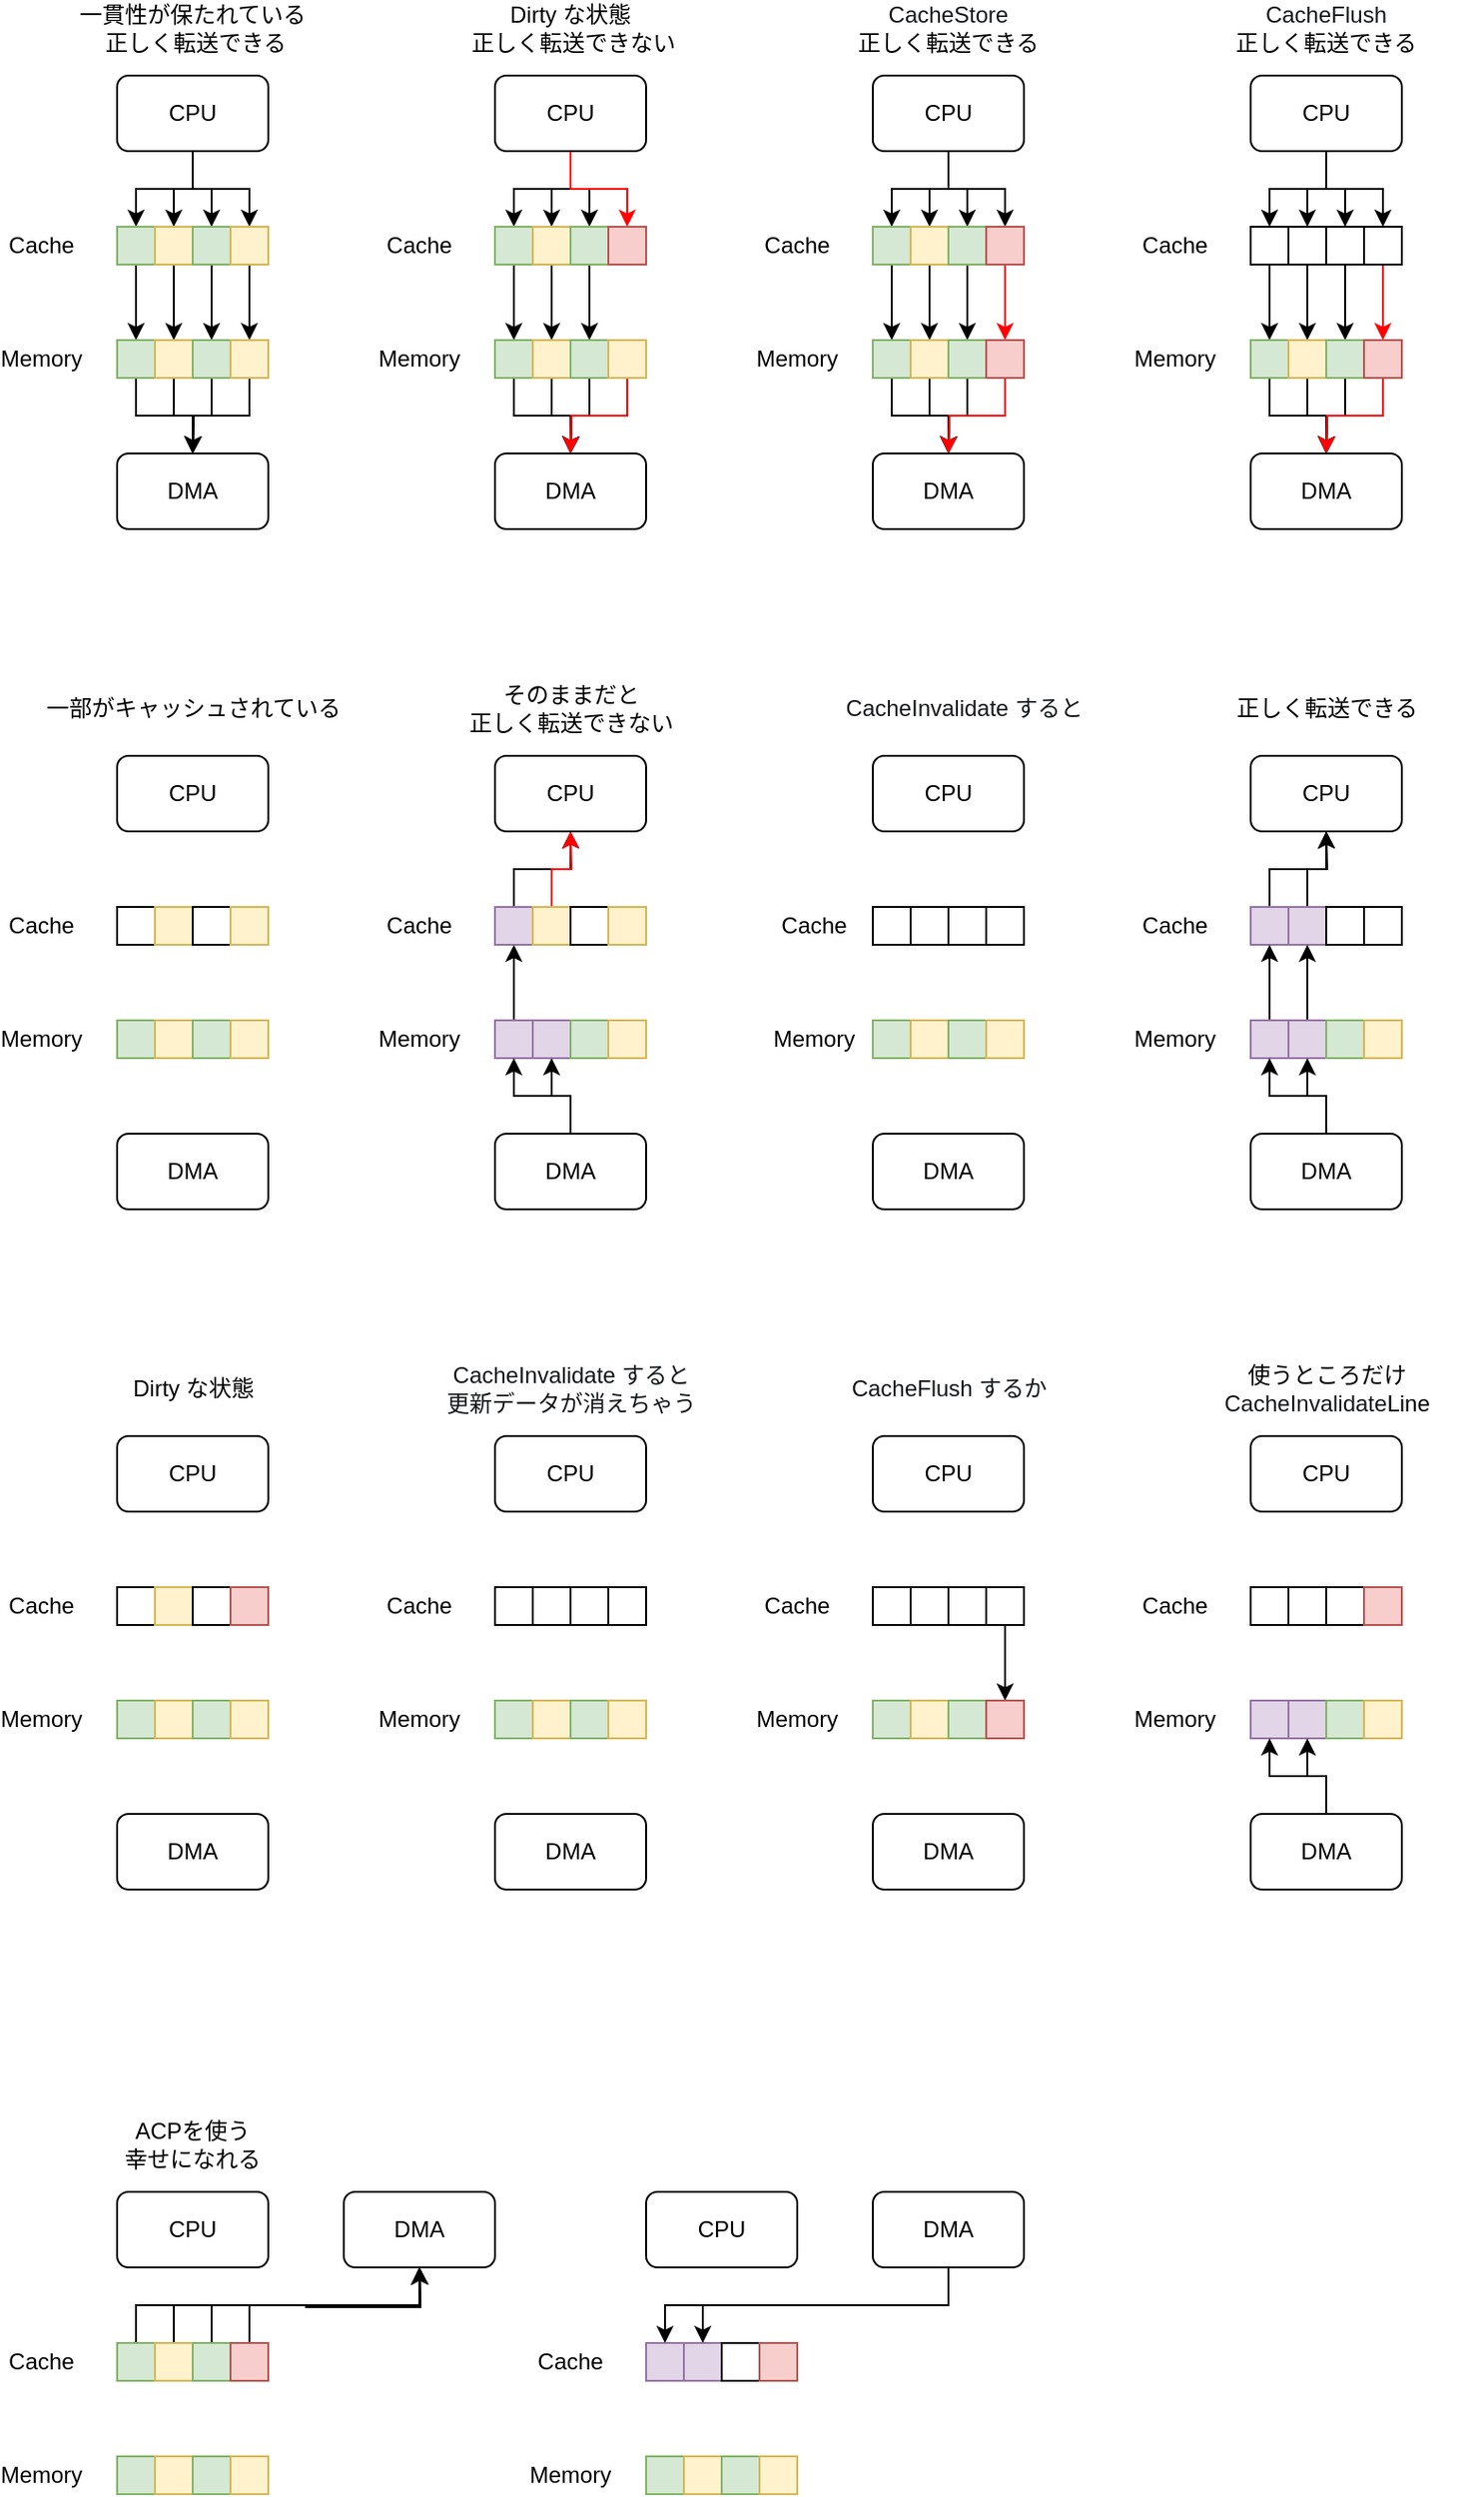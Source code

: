 <mxfile version="13.6.2" type="device"><diagram id="LxDV9afJdBoulexWqzup" name="ページ1"><mxGraphModel dx="905" dy="805" grid="1" gridSize="10" guides="1" tooltips="1" connect="1" arrows="1" fold="1" page="1" pageScale="1" pageWidth="827" pageHeight="1169" math="0" shadow="0"><root><mxCell id="0"/><mxCell id="1" parent="0"/><mxCell id="S-N18UPBbSxg0-epzey--14" style="edgeStyle=orthogonalEdgeStyle;rounded=0;orthogonalLoop=1;jettySize=auto;html=1;exitX=0.5;exitY=1;exitDx=0;exitDy=0;entryX=0.5;entryY=0;entryDx=0;entryDy=0;" edge="1" parent="1" source="S-N18UPBbSxg0-epzey--1" target="S-N18UPBbSxg0-epzey--3"><mxGeometry relative="1" as="geometry"/></mxCell><mxCell id="S-N18UPBbSxg0-epzey--15" style="edgeStyle=orthogonalEdgeStyle;rounded=0;orthogonalLoop=1;jettySize=auto;html=1;exitX=0.5;exitY=1;exitDx=0;exitDy=0;entryX=0.5;entryY=0;entryDx=0;entryDy=0;" edge="1" parent="1" source="S-N18UPBbSxg0-epzey--1" target="S-N18UPBbSxg0-epzey--4"><mxGeometry relative="1" as="geometry"/></mxCell><mxCell id="S-N18UPBbSxg0-epzey--16" style="edgeStyle=orthogonalEdgeStyle;rounded=0;orthogonalLoop=1;jettySize=auto;html=1;exitX=0.5;exitY=1;exitDx=0;exitDy=0;entryX=0.5;entryY=0;entryDx=0;entryDy=0;" edge="1" parent="1" source="S-N18UPBbSxg0-epzey--1" target="S-N18UPBbSxg0-epzey--5"><mxGeometry relative="1" as="geometry"/></mxCell><mxCell id="S-N18UPBbSxg0-epzey--17" style="edgeStyle=orthogonalEdgeStyle;rounded=0;orthogonalLoop=1;jettySize=auto;html=1;exitX=0.5;exitY=1;exitDx=0;exitDy=0;entryX=0.5;entryY=0;entryDx=0;entryDy=0;" edge="1" parent="1" source="S-N18UPBbSxg0-epzey--1" target="S-N18UPBbSxg0-epzey--6"><mxGeometry relative="1" as="geometry"/></mxCell><mxCell id="S-N18UPBbSxg0-epzey--1" value="CPU" style="rounded=1;whiteSpace=wrap;html=1;" vertex="1" parent="1"><mxGeometry x="80" y="160" width="80" height="40" as="geometry"/></mxCell><mxCell id="S-N18UPBbSxg0-epzey--2" value="一貫性が保たれている&lt;br&gt;&amp;nbsp;正しく転送できる" style="text;html=1;strokeColor=none;fillColor=none;align=center;verticalAlign=middle;whiteSpace=wrap;rounded=0;" vertex="1" parent="1"><mxGeometry x="55" y="120" width="130" height="30" as="geometry"/></mxCell><mxCell id="S-N18UPBbSxg0-epzey--18" style="edgeStyle=orthogonalEdgeStyle;rounded=0;orthogonalLoop=1;jettySize=auto;html=1;exitX=0.5;exitY=1;exitDx=0;exitDy=0;entryX=0.5;entryY=0;entryDx=0;entryDy=0;" edge="1" parent="1" source="S-N18UPBbSxg0-epzey--3" target="S-N18UPBbSxg0-epzey--7"><mxGeometry relative="1" as="geometry"/></mxCell><mxCell id="S-N18UPBbSxg0-epzey--3" value="" style="rounded=0;whiteSpace=wrap;html=1;fillColor=#d5e8d4;strokeColor=#82b366;" vertex="1" parent="1"><mxGeometry x="80" y="240" width="20" height="20" as="geometry"/></mxCell><mxCell id="S-N18UPBbSxg0-epzey--19" style="edgeStyle=orthogonalEdgeStyle;rounded=0;orthogonalLoop=1;jettySize=auto;html=1;exitX=0.5;exitY=1;exitDx=0;exitDy=0;entryX=0.5;entryY=0;entryDx=0;entryDy=0;" edge="1" parent="1" source="S-N18UPBbSxg0-epzey--4" target="S-N18UPBbSxg0-epzey--8"><mxGeometry relative="1" as="geometry"/></mxCell><mxCell id="S-N18UPBbSxg0-epzey--4" value="" style="rounded=0;whiteSpace=wrap;html=1;fillColor=#fff2cc;strokeColor=#d6b656;" vertex="1" parent="1"><mxGeometry x="100" y="240" width="20" height="20" as="geometry"/></mxCell><mxCell id="S-N18UPBbSxg0-epzey--20" style="edgeStyle=orthogonalEdgeStyle;rounded=0;orthogonalLoop=1;jettySize=auto;html=1;exitX=0.5;exitY=1;exitDx=0;exitDy=0;entryX=0.5;entryY=0;entryDx=0;entryDy=0;" edge="1" parent="1" source="S-N18UPBbSxg0-epzey--5" target="S-N18UPBbSxg0-epzey--9"><mxGeometry relative="1" as="geometry"/></mxCell><mxCell id="S-N18UPBbSxg0-epzey--5" value="" style="rounded=0;whiteSpace=wrap;html=1;fillColor=#d5e8d4;strokeColor=#82b366;" vertex="1" parent="1"><mxGeometry x="120" y="240" width="20" height="20" as="geometry"/></mxCell><mxCell id="S-N18UPBbSxg0-epzey--21" style="edgeStyle=orthogonalEdgeStyle;rounded=0;orthogonalLoop=1;jettySize=auto;html=1;exitX=0.5;exitY=1;exitDx=0;exitDy=0;entryX=0.5;entryY=0;entryDx=0;entryDy=0;" edge="1" parent="1" source="S-N18UPBbSxg0-epzey--6" target="S-N18UPBbSxg0-epzey--10"><mxGeometry relative="1" as="geometry"/></mxCell><mxCell id="S-N18UPBbSxg0-epzey--6" value="" style="rounded=0;whiteSpace=wrap;html=1;fillColor=#fff2cc;strokeColor=#d6b656;" vertex="1" parent="1"><mxGeometry x="140" y="240" width="20" height="20" as="geometry"/></mxCell><mxCell id="S-N18UPBbSxg0-epzey--22" style="edgeStyle=orthogonalEdgeStyle;rounded=0;orthogonalLoop=1;jettySize=auto;html=1;exitX=0.5;exitY=1;exitDx=0;exitDy=0;entryX=0.5;entryY=0;entryDx=0;entryDy=0;" edge="1" parent="1" source="S-N18UPBbSxg0-epzey--7" target="S-N18UPBbSxg0-epzey--13"><mxGeometry relative="1" as="geometry"/></mxCell><mxCell id="S-N18UPBbSxg0-epzey--7" value="" style="rounded=0;whiteSpace=wrap;html=1;fillColor=#d5e8d4;strokeColor=#82b366;" vertex="1" parent="1"><mxGeometry x="80" y="300" width="20" height="20" as="geometry"/></mxCell><mxCell id="S-N18UPBbSxg0-epzey--23" style="edgeStyle=orthogonalEdgeStyle;rounded=0;orthogonalLoop=1;jettySize=auto;html=1;exitX=0.5;exitY=1;exitDx=0;exitDy=0;" edge="1" parent="1" source="S-N18UPBbSxg0-epzey--8"><mxGeometry relative="1" as="geometry"><mxPoint x="120" y="360" as="targetPoint"/></mxGeometry></mxCell><mxCell id="S-N18UPBbSxg0-epzey--8" value="" style="rounded=0;whiteSpace=wrap;html=1;fillColor=#fff2cc;strokeColor=#d6b656;" vertex="1" parent="1"><mxGeometry x="100" y="300" width="20" height="20" as="geometry"/></mxCell><mxCell id="S-N18UPBbSxg0-epzey--24" style="edgeStyle=orthogonalEdgeStyle;rounded=0;orthogonalLoop=1;jettySize=auto;html=1;exitX=0.5;exitY=1;exitDx=0;exitDy=0;" edge="1" parent="1" source="S-N18UPBbSxg0-epzey--9"><mxGeometry relative="1" as="geometry"><mxPoint x="120" y="360" as="targetPoint"/></mxGeometry></mxCell><mxCell id="S-N18UPBbSxg0-epzey--9" value="" style="rounded=0;whiteSpace=wrap;html=1;fillColor=#d5e8d4;strokeColor=#82b366;" vertex="1" parent="1"><mxGeometry x="120" y="300" width="20" height="20" as="geometry"/></mxCell><mxCell id="S-N18UPBbSxg0-epzey--25" style="edgeStyle=orthogonalEdgeStyle;rounded=0;orthogonalLoop=1;jettySize=auto;html=1;exitX=0.5;exitY=1;exitDx=0;exitDy=0;" edge="1" parent="1" source="S-N18UPBbSxg0-epzey--10"><mxGeometry relative="1" as="geometry"><mxPoint x="120" y="360" as="targetPoint"/></mxGeometry></mxCell><mxCell id="S-N18UPBbSxg0-epzey--10" value="" style="rounded=0;whiteSpace=wrap;html=1;fillColor=#fff2cc;strokeColor=#d6b656;" vertex="1" parent="1"><mxGeometry x="140" y="300" width="20" height="20" as="geometry"/></mxCell><mxCell id="S-N18UPBbSxg0-epzey--11" value="Cache" style="text;html=1;strokeColor=none;fillColor=none;align=center;verticalAlign=middle;whiteSpace=wrap;rounded=0;" vertex="1" parent="1"><mxGeometry x="20" y="240" width="40" height="20" as="geometry"/></mxCell><mxCell id="S-N18UPBbSxg0-epzey--12" value="Memory" style="text;html=1;strokeColor=none;fillColor=none;align=center;verticalAlign=middle;whiteSpace=wrap;rounded=0;" vertex="1" parent="1"><mxGeometry x="20" y="300" width="40" height="20" as="geometry"/></mxCell><mxCell id="S-N18UPBbSxg0-epzey--13" value="DMA" style="rounded=1;whiteSpace=wrap;html=1;" vertex="1" parent="1"><mxGeometry x="80" y="360" width="80" height="40" as="geometry"/></mxCell><mxCell id="S-N18UPBbSxg0-epzey--26" style="edgeStyle=orthogonalEdgeStyle;rounded=0;orthogonalLoop=1;jettySize=auto;html=1;exitX=0.5;exitY=1;exitDx=0;exitDy=0;entryX=0.5;entryY=0;entryDx=0;entryDy=0;" edge="1" source="S-N18UPBbSxg0-epzey--30" target="S-N18UPBbSxg0-epzey--33" parent="1"><mxGeometry relative="1" as="geometry"/></mxCell><mxCell id="S-N18UPBbSxg0-epzey--27" style="edgeStyle=orthogonalEdgeStyle;rounded=0;orthogonalLoop=1;jettySize=auto;html=1;exitX=0.5;exitY=1;exitDx=0;exitDy=0;entryX=0.5;entryY=0;entryDx=0;entryDy=0;" edge="1" source="S-N18UPBbSxg0-epzey--30" target="S-N18UPBbSxg0-epzey--35" parent="1"><mxGeometry relative="1" as="geometry"/></mxCell><mxCell id="S-N18UPBbSxg0-epzey--28" style="edgeStyle=orthogonalEdgeStyle;rounded=0;orthogonalLoop=1;jettySize=auto;html=1;exitX=0.5;exitY=1;exitDx=0;exitDy=0;entryX=0.5;entryY=0;entryDx=0;entryDy=0;" edge="1" source="S-N18UPBbSxg0-epzey--30" target="S-N18UPBbSxg0-epzey--37" parent="1"><mxGeometry relative="1" as="geometry"/></mxCell><mxCell id="S-N18UPBbSxg0-epzey--29" style="edgeStyle=orthogonalEdgeStyle;rounded=0;orthogonalLoop=1;jettySize=auto;html=1;exitX=0.5;exitY=1;exitDx=0;exitDy=0;entryX=0.5;entryY=0;entryDx=0;entryDy=0;strokeColor=#FF0000;" edge="1" source="S-N18UPBbSxg0-epzey--30" target="S-N18UPBbSxg0-epzey--39" parent="1"><mxGeometry relative="1" as="geometry"/></mxCell><mxCell id="S-N18UPBbSxg0-epzey--30" value="CPU" style="rounded=1;whiteSpace=wrap;html=1;" vertex="1" parent="1"><mxGeometry x="280" y="160" width="80" height="40" as="geometry"/></mxCell><mxCell id="S-N18UPBbSxg0-epzey--31" value="Dirty な状態&lt;br&gt;&amp;nbsp;正しく転送できない" style="text;html=1;strokeColor=none;fillColor=none;align=center;verticalAlign=middle;whiteSpace=wrap;rounded=0;" vertex="1" parent="1"><mxGeometry x="255" y="120" width="130" height="30" as="geometry"/></mxCell><mxCell id="S-N18UPBbSxg0-epzey--32" style="edgeStyle=orthogonalEdgeStyle;rounded=0;orthogonalLoop=1;jettySize=auto;html=1;exitX=0.5;exitY=1;exitDx=0;exitDy=0;entryX=0.5;entryY=0;entryDx=0;entryDy=0;" edge="1" source="S-N18UPBbSxg0-epzey--33" target="S-N18UPBbSxg0-epzey--41" parent="1"><mxGeometry relative="1" as="geometry"/></mxCell><mxCell id="S-N18UPBbSxg0-epzey--33" value="" style="rounded=0;whiteSpace=wrap;html=1;fillColor=#d5e8d4;strokeColor=#82b366;" vertex="1" parent="1"><mxGeometry x="280" y="240" width="20" height="20" as="geometry"/></mxCell><mxCell id="S-N18UPBbSxg0-epzey--34" style="edgeStyle=orthogonalEdgeStyle;rounded=0;orthogonalLoop=1;jettySize=auto;html=1;exitX=0.5;exitY=1;exitDx=0;exitDy=0;entryX=0.5;entryY=0;entryDx=0;entryDy=0;" edge="1" source="S-N18UPBbSxg0-epzey--35" target="S-N18UPBbSxg0-epzey--43" parent="1"><mxGeometry relative="1" as="geometry"/></mxCell><mxCell id="S-N18UPBbSxg0-epzey--35" value="" style="rounded=0;whiteSpace=wrap;html=1;fillColor=#fff2cc;strokeColor=#d6b656;" vertex="1" parent="1"><mxGeometry x="300" y="240" width="20" height="20" as="geometry"/></mxCell><mxCell id="S-N18UPBbSxg0-epzey--36" style="edgeStyle=orthogonalEdgeStyle;rounded=0;orthogonalLoop=1;jettySize=auto;html=1;exitX=0.5;exitY=1;exitDx=0;exitDy=0;entryX=0.5;entryY=0;entryDx=0;entryDy=0;" edge="1" source="S-N18UPBbSxg0-epzey--37" target="S-N18UPBbSxg0-epzey--45" parent="1"><mxGeometry relative="1" as="geometry"/></mxCell><mxCell id="S-N18UPBbSxg0-epzey--37" value="" style="rounded=0;whiteSpace=wrap;html=1;fillColor=#d5e8d4;strokeColor=#82b366;" vertex="1" parent="1"><mxGeometry x="320" y="240" width="20" height="20" as="geometry"/></mxCell><mxCell id="S-N18UPBbSxg0-epzey--39" value="" style="rounded=0;whiteSpace=wrap;html=1;fillColor=#f8cecc;strokeColor=#b85450;" vertex="1" parent="1"><mxGeometry x="340" y="240" width="20" height="20" as="geometry"/></mxCell><mxCell id="S-N18UPBbSxg0-epzey--40" style="edgeStyle=orthogonalEdgeStyle;rounded=0;orthogonalLoop=1;jettySize=auto;html=1;exitX=0.5;exitY=1;exitDx=0;exitDy=0;entryX=0.5;entryY=0;entryDx=0;entryDy=0;" edge="1" source="S-N18UPBbSxg0-epzey--41" target="S-N18UPBbSxg0-epzey--50" parent="1"><mxGeometry relative="1" as="geometry"/></mxCell><mxCell id="S-N18UPBbSxg0-epzey--41" value="" style="rounded=0;whiteSpace=wrap;html=1;fillColor=#d5e8d4;strokeColor=#82b366;" vertex="1" parent="1"><mxGeometry x="280" y="300" width="20" height="20" as="geometry"/></mxCell><mxCell id="S-N18UPBbSxg0-epzey--42" style="edgeStyle=orthogonalEdgeStyle;rounded=0;orthogonalLoop=1;jettySize=auto;html=1;exitX=0.5;exitY=1;exitDx=0;exitDy=0;" edge="1" source="S-N18UPBbSxg0-epzey--43" parent="1"><mxGeometry relative="1" as="geometry"><mxPoint x="320" y="360" as="targetPoint"/></mxGeometry></mxCell><mxCell id="S-N18UPBbSxg0-epzey--43" value="" style="rounded=0;whiteSpace=wrap;html=1;fillColor=#fff2cc;strokeColor=#d6b656;" vertex="1" parent="1"><mxGeometry x="300" y="300" width="20" height="20" as="geometry"/></mxCell><mxCell id="S-N18UPBbSxg0-epzey--44" style="edgeStyle=orthogonalEdgeStyle;rounded=0;orthogonalLoop=1;jettySize=auto;html=1;exitX=0.5;exitY=1;exitDx=0;exitDy=0;" edge="1" source="S-N18UPBbSxg0-epzey--45" parent="1"><mxGeometry relative="1" as="geometry"><mxPoint x="320" y="360" as="targetPoint"/></mxGeometry></mxCell><mxCell id="S-N18UPBbSxg0-epzey--45" value="" style="rounded=0;whiteSpace=wrap;html=1;fillColor=#d5e8d4;strokeColor=#82b366;" vertex="1" parent="1"><mxGeometry x="320" y="300" width="20" height="20" as="geometry"/></mxCell><mxCell id="S-N18UPBbSxg0-epzey--46" style="edgeStyle=orthogonalEdgeStyle;rounded=0;orthogonalLoop=1;jettySize=auto;html=1;exitX=0.5;exitY=1;exitDx=0;exitDy=0;strokeColor=#FF0000;" edge="1" source="S-N18UPBbSxg0-epzey--47" parent="1"><mxGeometry relative="1" as="geometry"><mxPoint x="320" y="360" as="targetPoint"/></mxGeometry></mxCell><mxCell id="S-N18UPBbSxg0-epzey--47" value="" style="rounded=0;whiteSpace=wrap;html=1;fillColor=#fff2cc;strokeColor=#d6b656;" vertex="1" parent="1"><mxGeometry x="340" y="300" width="20" height="20" as="geometry"/></mxCell><mxCell id="S-N18UPBbSxg0-epzey--48" value="Cache" style="text;html=1;strokeColor=none;fillColor=none;align=center;verticalAlign=middle;whiteSpace=wrap;rounded=0;" vertex="1" parent="1"><mxGeometry x="220" y="240" width="40" height="20" as="geometry"/></mxCell><mxCell id="S-N18UPBbSxg0-epzey--49" value="Memory" style="text;html=1;strokeColor=none;fillColor=none;align=center;verticalAlign=middle;whiteSpace=wrap;rounded=0;" vertex="1" parent="1"><mxGeometry x="220" y="300" width="40" height="20" as="geometry"/></mxCell><mxCell id="S-N18UPBbSxg0-epzey--50" value="DMA" style="rounded=1;whiteSpace=wrap;html=1;" vertex="1" parent="1"><mxGeometry x="280" y="360" width="80" height="40" as="geometry"/></mxCell><mxCell id="S-N18UPBbSxg0-epzey--51" style="edgeStyle=orthogonalEdgeStyle;rounded=0;orthogonalLoop=1;jettySize=auto;html=1;exitX=0.5;exitY=1;exitDx=0;exitDy=0;entryX=0.5;entryY=0;entryDx=0;entryDy=0;" edge="1" source="S-N18UPBbSxg0-epzey--55" target="S-N18UPBbSxg0-epzey--58" parent="1"><mxGeometry relative="1" as="geometry"/></mxCell><mxCell id="S-N18UPBbSxg0-epzey--52" style="edgeStyle=orthogonalEdgeStyle;rounded=0;orthogonalLoop=1;jettySize=auto;html=1;exitX=0.5;exitY=1;exitDx=0;exitDy=0;entryX=0.5;entryY=0;entryDx=0;entryDy=0;" edge="1" source="S-N18UPBbSxg0-epzey--55" target="S-N18UPBbSxg0-epzey--60" parent="1"><mxGeometry relative="1" as="geometry"/></mxCell><mxCell id="S-N18UPBbSxg0-epzey--53" style="edgeStyle=orthogonalEdgeStyle;rounded=0;orthogonalLoop=1;jettySize=auto;html=1;exitX=0.5;exitY=1;exitDx=0;exitDy=0;entryX=0.5;entryY=0;entryDx=0;entryDy=0;" edge="1" source="S-N18UPBbSxg0-epzey--55" target="S-N18UPBbSxg0-epzey--62" parent="1"><mxGeometry relative="1" as="geometry"/></mxCell><mxCell id="S-N18UPBbSxg0-epzey--54" style="edgeStyle=orthogonalEdgeStyle;rounded=0;orthogonalLoop=1;jettySize=auto;html=1;exitX=0.5;exitY=1;exitDx=0;exitDy=0;entryX=0.5;entryY=0;entryDx=0;entryDy=0;" edge="1" source="S-N18UPBbSxg0-epzey--55" target="S-N18UPBbSxg0-epzey--63" parent="1"><mxGeometry relative="1" as="geometry"/></mxCell><mxCell id="S-N18UPBbSxg0-epzey--55" value="CPU" style="rounded=1;whiteSpace=wrap;html=1;" vertex="1" parent="1"><mxGeometry x="480" y="160" width="80" height="40" as="geometry"/></mxCell><mxCell id="S-N18UPBbSxg0-epzey--56" value="&lt;span style=&quot;color: rgb(20 , 23 , 26) ; font-size: 12px ; background-color: rgb(255 , 255 , 255)&quot;&gt;CacheStore&lt;br&gt;&lt;/span&gt;正しく転送できる" style="text;html=1;strokeColor=none;fillColor=none;align=center;verticalAlign=middle;whiteSpace=wrap;rounded=0;fontSize=12;" vertex="1" parent="1"><mxGeometry x="455" y="120" width="130" height="30" as="geometry"/></mxCell><mxCell id="S-N18UPBbSxg0-epzey--57" style="edgeStyle=orthogonalEdgeStyle;rounded=0;orthogonalLoop=1;jettySize=auto;html=1;exitX=0.5;exitY=1;exitDx=0;exitDy=0;entryX=0.5;entryY=0;entryDx=0;entryDy=0;" edge="1" source="S-N18UPBbSxg0-epzey--58" target="S-N18UPBbSxg0-epzey--65" parent="1"><mxGeometry relative="1" as="geometry"/></mxCell><mxCell id="S-N18UPBbSxg0-epzey--58" value="" style="rounded=0;whiteSpace=wrap;html=1;fillColor=#d5e8d4;strokeColor=#82b366;" vertex="1" parent="1"><mxGeometry x="480" y="240" width="20" height="20" as="geometry"/></mxCell><mxCell id="S-N18UPBbSxg0-epzey--59" style="edgeStyle=orthogonalEdgeStyle;rounded=0;orthogonalLoop=1;jettySize=auto;html=1;exitX=0.5;exitY=1;exitDx=0;exitDy=0;entryX=0.5;entryY=0;entryDx=0;entryDy=0;" edge="1" source="S-N18UPBbSxg0-epzey--60" target="S-N18UPBbSxg0-epzey--67" parent="1"><mxGeometry relative="1" as="geometry"/></mxCell><mxCell id="S-N18UPBbSxg0-epzey--60" value="" style="rounded=0;whiteSpace=wrap;html=1;fillColor=#fff2cc;strokeColor=#d6b656;" vertex="1" parent="1"><mxGeometry x="500" y="240" width="20" height="20" as="geometry"/></mxCell><mxCell id="S-N18UPBbSxg0-epzey--61" style="edgeStyle=orthogonalEdgeStyle;rounded=0;orthogonalLoop=1;jettySize=auto;html=1;exitX=0.5;exitY=1;exitDx=0;exitDy=0;entryX=0.5;entryY=0;entryDx=0;entryDy=0;" edge="1" source="S-N18UPBbSxg0-epzey--62" target="S-N18UPBbSxg0-epzey--69" parent="1"><mxGeometry relative="1" as="geometry"/></mxCell><mxCell id="S-N18UPBbSxg0-epzey--62" value="" style="rounded=0;whiteSpace=wrap;html=1;fillColor=#d5e8d4;strokeColor=#82b366;" vertex="1" parent="1"><mxGeometry x="520" y="240" width="20" height="20" as="geometry"/></mxCell><mxCell id="S-N18UPBbSxg0-epzey--75" style="edgeStyle=orthogonalEdgeStyle;rounded=0;orthogonalLoop=1;jettySize=auto;html=1;exitX=0.5;exitY=1;exitDx=0;exitDy=0;entryX=0.5;entryY=0;entryDx=0;entryDy=0;fontSize=12;strokeColor=#FF0000;" edge="1" parent="1" source="S-N18UPBbSxg0-epzey--63" target="S-N18UPBbSxg0-epzey--71"><mxGeometry relative="1" as="geometry"/></mxCell><mxCell id="S-N18UPBbSxg0-epzey--63" value="" style="rounded=0;whiteSpace=wrap;html=1;fillColor=#f8cecc;strokeColor=#b85450;" vertex="1" parent="1"><mxGeometry x="540" y="240" width="20" height="20" as="geometry"/></mxCell><mxCell id="S-N18UPBbSxg0-epzey--64" style="edgeStyle=orthogonalEdgeStyle;rounded=0;orthogonalLoop=1;jettySize=auto;html=1;exitX=0.5;exitY=1;exitDx=0;exitDy=0;entryX=0.5;entryY=0;entryDx=0;entryDy=0;" edge="1" source="S-N18UPBbSxg0-epzey--65" target="S-N18UPBbSxg0-epzey--74" parent="1"><mxGeometry relative="1" as="geometry"/></mxCell><mxCell id="S-N18UPBbSxg0-epzey--65" value="" style="rounded=0;whiteSpace=wrap;html=1;fillColor=#d5e8d4;strokeColor=#82b366;" vertex="1" parent="1"><mxGeometry x="480" y="300" width="20" height="20" as="geometry"/></mxCell><mxCell id="S-N18UPBbSxg0-epzey--66" style="edgeStyle=orthogonalEdgeStyle;rounded=0;orthogonalLoop=1;jettySize=auto;html=1;exitX=0.5;exitY=1;exitDx=0;exitDy=0;" edge="1" source="S-N18UPBbSxg0-epzey--67" parent="1"><mxGeometry relative="1" as="geometry"><mxPoint x="520" y="360" as="targetPoint"/></mxGeometry></mxCell><mxCell id="S-N18UPBbSxg0-epzey--67" value="" style="rounded=0;whiteSpace=wrap;html=1;fillColor=#fff2cc;strokeColor=#d6b656;" vertex="1" parent="1"><mxGeometry x="500" y="300" width="20" height="20" as="geometry"/></mxCell><mxCell id="S-N18UPBbSxg0-epzey--68" style="edgeStyle=orthogonalEdgeStyle;rounded=0;orthogonalLoop=1;jettySize=auto;html=1;exitX=0.5;exitY=1;exitDx=0;exitDy=0;" edge="1" source="S-N18UPBbSxg0-epzey--69" parent="1"><mxGeometry relative="1" as="geometry"><mxPoint x="520" y="360" as="targetPoint"/></mxGeometry></mxCell><mxCell id="S-N18UPBbSxg0-epzey--69" value="" style="rounded=0;whiteSpace=wrap;html=1;fillColor=#d5e8d4;strokeColor=#82b366;" vertex="1" parent="1"><mxGeometry x="520" y="300" width="20" height="20" as="geometry"/></mxCell><mxCell id="S-N18UPBbSxg0-epzey--70" style="edgeStyle=orthogonalEdgeStyle;rounded=0;orthogonalLoop=1;jettySize=auto;html=1;exitX=0.5;exitY=1;exitDx=0;exitDy=0;strokeColor=#FF0000;" edge="1" source="S-N18UPBbSxg0-epzey--71" parent="1"><mxGeometry relative="1" as="geometry"><mxPoint x="520" y="360" as="targetPoint"/></mxGeometry></mxCell><mxCell id="S-N18UPBbSxg0-epzey--71" value="" style="rounded=0;whiteSpace=wrap;html=1;fillColor=#f8cecc;strokeColor=#b85450;" vertex="1" parent="1"><mxGeometry x="540" y="300" width="20" height="20" as="geometry"/></mxCell><mxCell id="S-N18UPBbSxg0-epzey--72" value="Cache" style="text;html=1;strokeColor=none;fillColor=none;align=center;verticalAlign=middle;whiteSpace=wrap;rounded=0;" vertex="1" parent="1"><mxGeometry x="420" y="240" width="40" height="20" as="geometry"/></mxCell><mxCell id="S-N18UPBbSxg0-epzey--73" value="Memory" style="text;html=1;strokeColor=none;fillColor=none;align=center;verticalAlign=middle;whiteSpace=wrap;rounded=0;" vertex="1" parent="1"><mxGeometry x="420" y="300" width="40" height="20" as="geometry"/></mxCell><mxCell id="S-N18UPBbSxg0-epzey--74" value="DMA" style="rounded=1;whiteSpace=wrap;html=1;" vertex="1" parent="1"><mxGeometry x="480" y="360" width="80" height="40" as="geometry"/></mxCell><mxCell id="S-N18UPBbSxg0-epzey--100" style="edgeStyle=orthogonalEdgeStyle;rounded=0;orthogonalLoop=1;jettySize=auto;html=1;exitX=0.5;exitY=1;exitDx=0;exitDy=0;entryX=0.5;entryY=0;entryDx=0;entryDy=0;" edge="1" source="S-N18UPBbSxg0-epzey--104" target="S-N18UPBbSxg0-epzey--107" parent="1"><mxGeometry relative="1" as="geometry"/></mxCell><mxCell id="S-N18UPBbSxg0-epzey--101" style="edgeStyle=orthogonalEdgeStyle;rounded=0;orthogonalLoop=1;jettySize=auto;html=1;exitX=0.5;exitY=1;exitDx=0;exitDy=0;entryX=0.5;entryY=0;entryDx=0;entryDy=0;" edge="1" source="S-N18UPBbSxg0-epzey--104" target="S-N18UPBbSxg0-epzey--109" parent="1"><mxGeometry relative="1" as="geometry"/></mxCell><mxCell id="S-N18UPBbSxg0-epzey--102" style="edgeStyle=orthogonalEdgeStyle;rounded=0;orthogonalLoop=1;jettySize=auto;html=1;exitX=0.5;exitY=1;exitDx=0;exitDy=0;entryX=0.5;entryY=0;entryDx=0;entryDy=0;" edge="1" source="S-N18UPBbSxg0-epzey--104" target="S-N18UPBbSxg0-epzey--111" parent="1"><mxGeometry relative="1" as="geometry"/></mxCell><mxCell id="S-N18UPBbSxg0-epzey--103" style="edgeStyle=orthogonalEdgeStyle;rounded=0;orthogonalLoop=1;jettySize=auto;html=1;exitX=0.5;exitY=1;exitDx=0;exitDy=0;entryX=0.5;entryY=0;entryDx=0;entryDy=0;" edge="1" source="S-N18UPBbSxg0-epzey--104" target="S-N18UPBbSxg0-epzey--113" parent="1"><mxGeometry relative="1" as="geometry"/></mxCell><mxCell id="S-N18UPBbSxg0-epzey--104" value="CPU" style="rounded=1;whiteSpace=wrap;html=1;" vertex="1" parent="1"><mxGeometry x="680" y="160" width="80" height="40" as="geometry"/></mxCell><mxCell id="S-N18UPBbSxg0-epzey--105" value="&lt;span style=&quot;color: rgb(20, 23, 26); font-size: 12px; background-color: rgb(255, 255, 255);&quot;&gt;CacheFlush&lt;br style=&quot;font-size: 12px;&quot;&gt;&lt;/span&gt;正しく転送できる" style="text;html=1;strokeColor=none;fillColor=none;align=center;verticalAlign=middle;whiteSpace=wrap;rounded=0;fontSize=12;" vertex="1" parent="1"><mxGeometry x="655" y="120" width="130" height="30" as="geometry"/></mxCell><mxCell id="S-N18UPBbSxg0-epzey--106" style="edgeStyle=orthogonalEdgeStyle;rounded=0;orthogonalLoop=1;jettySize=auto;html=1;exitX=0.5;exitY=1;exitDx=0;exitDy=0;entryX=0.5;entryY=0;entryDx=0;entryDy=0;" edge="1" source="S-N18UPBbSxg0-epzey--107" target="S-N18UPBbSxg0-epzey--115" parent="1"><mxGeometry relative="1" as="geometry"/></mxCell><mxCell id="S-N18UPBbSxg0-epzey--107" value="" style="rounded=0;whiteSpace=wrap;html=1;" vertex="1" parent="1"><mxGeometry x="680" y="240" width="20" height="20" as="geometry"/></mxCell><mxCell id="S-N18UPBbSxg0-epzey--108" style="edgeStyle=orthogonalEdgeStyle;rounded=0;orthogonalLoop=1;jettySize=auto;html=1;exitX=0.5;exitY=1;exitDx=0;exitDy=0;entryX=0.5;entryY=0;entryDx=0;entryDy=0;" edge="1" source="S-N18UPBbSxg0-epzey--109" target="S-N18UPBbSxg0-epzey--117" parent="1"><mxGeometry relative="1" as="geometry"/></mxCell><mxCell id="S-N18UPBbSxg0-epzey--109" value="" style="rounded=0;whiteSpace=wrap;html=1;" vertex="1" parent="1"><mxGeometry x="700" y="240" width="20" height="20" as="geometry"/></mxCell><mxCell id="S-N18UPBbSxg0-epzey--110" style="edgeStyle=orthogonalEdgeStyle;rounded=0;orthogonalLoop=1;jettySize=auto;html=1;exitX=0.5;exitY=1;exitDx=0;exitDy=0;entryX=0.5;entryY=0;entryDx=0;entryDy=0;" edge="1" source="S-N18UPBbSxg0-epzey--111" target="S-N18UPBbSxg0-epzey--119" parent="1"><mxGeometry relative="1" as="geometry"/></mxCell><mxCell id="S-N18UPBbSxg0-epzey--111" value="" style="rounded=0;whiteSpace=wrap;html=1;" vertex="1" parent="1"><mxGeometry x="720" y="240" width="20" height="20" as="geometry"/></mxCell><mxCell id="S-N18UPBbSxg0-epzey--112" style="edgeStyle=orthogonalEdgeStyle;rounded=0;orthogonalLoop=1;jettySize=auto;html=1;exitX=0.5;exitY=1;exitDx=0;exitDy=0;entryX=0.5;entryY=0;entryDx=0;entryDy=0;fontSize=12;strokeColor=#FF0000;" edge="1" source="S-N18UPBbSxg0-epzey--113" target="S-N18UPBbSxg0-epzey--121" parent="1"><mxGeometry relative="1" as="geometry"/></mxCell><mxCell id="S-N18UPBbSxg0-epzey--113" value="" style="rounded=0;whiteSpace=wrap;html=1;" vertex="1" parent="1"><mxGeometry x="740" y="240" width="20" height="20" as="geometry"/></mxCell><mxCell id="S-N18UPBbSxg0-epzey--114" style="edgeStyle=orthogonalEdgeStyle;rounded=0;orthogonalLoop=1;jettySize=auto;html=1;exitX=0.5;exitY=1;exitDx=0;exitDy=0;entryX=0.5;entryY=0;entryDx=0;entryDy=0;" edge="1" source="S-N18UPBbSxg0-epzey--115" target="S-N18UPBbSxg0-epzey--124" parent="1"><mxGeometry relative="1" as="geometry"/></mxCell><mxCell id="S-N18UPBbSxg0-epzey--115" value="" style="rounded=0;whiteSpace=wrap;html=1;fillColor=#d5e8d4;strokeColor=#82b366;" vertex="1" parent="1"><mxGeometry x="680" y="300" width="20" height="20" as="geometry"/></mxCell><mxCell id="S-N18UPBbSxg0-epzey--116" style="edgeStyle=orthogonalEdgeStyle;rounded=0;orthogonalLoop=1;jettySize=auto;html=1;exitX=0.5;exitY=1;exitDx=0;exitDy=0;" edge="1" source="S-N18UPBbSxg0-epzey--117" parent="1"><mxGeometry relative="1" as="geometry"><mxPoint x="720" y="360" as="targetPoint"/></mxGeometry></mxCell><mxCell id="S-N18UPBbSxg0-epzey--117" value="" style="rounded=0;whiteSpace=wrap;html=1;fillColor=#fff2cc;strokeColor=#d6b656;" vertex="1" parent="1"><mxGeometry x="700" y="300" width="20" height="20" as="geometry"/></mxCell><mxCell id="S-N18UPBbSxg0-epzey--118" style="edgeStyle=orthogonalEdgeStyle;rounded=0;orthogonalLoop=1;jettySize=auto;html=1;exitX=0.5;exitY=1;exitDx=0;exitDy=0;" edge="1" source="S-N18UPBbSxg0-epzey--119" parent="1"><mxGeometry relative="1" as="geometry"><mxPoint x="720" y="360" as="targetPoint"/></mxGeometry></mxCell><mxCell id="S-N18UPBbSxg0-epzey--119" value="" style="rounded=0;whiteSpace=wrap;html=1;fillColor=#d5e8d4;strokeColor=#82b366;" vertex="1" parent="1"><mxGeometry x="720" y="300" width="20" height="20" as="geometry"/></mxCell><mxCell id="S-N18UPBbSxg0-epzey--120" style="edgeStyle=orthogonalEdgeStyle;rounded=0;orthogonalLoop=1;jettySize=auto;html=1;exitX=0.5;exitY=1;exitDx=0;exitDy=0;strokeColor=#FF0000;" edge="1" source="S-N18UPBbSxg0-epzey--121" parent="1"><mxGeometry relative="1" as="geometry"><mxPoint x="720" y="360" as="targetPoint"/></mxGeometry></mxCell><mxCell id="S-N18UPBbSxg0-epzey--121" value="" style="rounded=0;whiteSpace=wrap;html=1;fillColor=#f8cecc;strokeColor=#b85450;" vertex="1" parent="1"><mxGeometry x="740" y="300" width="20" height="20" as="geometry"/></mxCell><mxCell id="S-N18UPBbSxg0-epzey--122" value="Cache" style="text;html=1;strokeColor=none;fillColor=none;align=center;verticalAlign=middle;whiteSpace=wrap;rounded=0;" vertex="1" parent="1"><mxGeometry x="620" y="240" width="40" height="20" as="geometry"/></mxCell><mxCell id="S-N18UPBbSxg0-epzey--123" value="Memory" style="text;html=1;strokeColor=none;fillColor=none;align=center;verticalAlign=middle;whiteSpace=wrap;rounded=0;" vertex="1" parent="1"><mxGeometry x="620" y="300" width="40" height="20" as="geometry"/></mxCell><mxCell id="S-N18UPBbSxg0-epzey--124" value="DMA" style="rounded=1;whiteSpace=wrap;html=1;" vertex="1" parent="1"><mxGeometry x="680" y="360" width="80" height="40" as="geometry"/></mxCell><mxCell id="S-N18UPBbSxg0-epzey--129" value="CPU" style="rounded=1;whiteSpace=wrap;html=1;" vertex="1" parent="1"><mxGeometry x="80" y="520" width="80" height="40" as="geometry"/></mxCell><mxCell id="S-N18UPBbSxg0-epzey--130" value="一部がキャッシュされている&lt;br&gt;" style="text;html=1;strokeColor=none;fillColor=none;align=center;verticalAlign=middle;whiteSpace=wrap;rounded=0;" vertex="1" parent="1"><mxGeometry x="37.5" y="480" width="165" height="30" as="geometry"/></mxCell><mxCell id="S-N18UPBbSxg0-epzey--132" value="" style="rounded=0;whiteSpace=wrap;html=1;" vertex="1" parent="1"><mxGeometry x="80" y="600" width="20" height="20" as="geometry"/></mxCell><mxCell id="S-N18UPBbSxg0-epzey--134" value="" style="rounded=0;whiteSpace=wrap;html=1;fillColor=#fff2cc;strokeColor=#d6b656;" vertex="1" parent="1"><mxGeometry x="100" y="600" width="20" height="20" as="geometry"/></mxCell><mxCell id="S-N18UPBbSxg0-epzey--136" value="" style="rounded=0;whiteSpace=wrap;html=1;" vertex="1" parent="1"><mxGeometry x="120" y="600" width="20" height="20" as="geometry"/></mxCell><mxCell id="S-N18UPBbSxg0-epzey--138" value="" style="rounded=0;whiteSpace=wrap;html=1;fillColor=#fff2cc;strokeColor=#d6b656;" vertex="1" parent="1"><mxGeometry x="140" y="600" width="20" height="20" as="geometry"/></mxCell><mxCell id="S-N18UPBbSxg0-epzey--140" value="" style="rounded=0;whiteSpace=wrap;html=1;fillColor=#d5e8d4;strokeColor=#82b366;" vertex="1" parent="1"><mxGeometry x="80" y="660" width="20" height="20" as="geometry"/></mxCell><mxCell id="S-N18UPBbSxg0-epzey--142" value="" style="rounded=0;whiteSpace=wrap;html=1;fillColor=#fff2cc;strokeColor=#d6b656;" vertex="1" parent="1"><mxGeometry x="100" y="660" width="20" height="20" as="geometry"/></mxCell><mxCell id="S-N18UPBbSxg0-epzey--144" value="" style="rounded=0;whiteSpace=wrap;html=1;fillColor=#d5e8d4;strokeColor=#82b366;" vertex="1" parent="1"><mxGeometry x="120" y="660" width="20" height="20" as="geometry"/></mxCell><mxCell id="S-N18UPBbSxg0-epzey--146" value="" style="rounded=0;whiteSpace=wrap;html=1;fillColor=#fff2cc;strokeColor=#d6b656;" vertex="1" parent="1"><mxGeometry x="140" y="660" width="20" height="20" as="geometry"/></mxCell><mxCell id="S-N18UPBbSxg0-epzey--147" value="Cache" style="text;html=1;strokeColor=none;fillColor=none;align=center;verticalAlign=middle;whiteSpace=wrap;rounded=0;" vertex="1" parent="1"><mxGeometry x="20" y="600" width="40" height="20" as="geometry"/></mxCell><mxCell id="S-N18UPBbSxg0-epzey--148" value="Memory" style="text;html=1;strokeColor=none;fillColor=none;align=center;verticalAlign=middle;whiteSpace=wrap;rounded=0;" vertex="1" parent="1"><mxGeometry x="20" y="660" width="40" height="20" as="geometry"/></mxCell><mxCell id="S-N18UPBbSxg0-epzey--149" value="DMA" style="rounded=1;whiteSpace=wrap;html=1;" vertex="1" parent="1"><mxGeometry x="80" y="720" width="80" height="40" as="geometry"/></mxCell><mxCell id="S-N18UPBbSxg0-epzey--160" value="CPU" style="rounded=1;whiteSpace=wrap;html=1;" vertex="1" parent="1"><mxGeometry x="280" y="520" width="80" height="40" as="geometry"/></mxCell><mxCell id="S-N18UPBbSxg0-epzey--161" value="そのままだと&lt;br&gt;正しく転送できない" style="text;html=1;strokeColor=none;fillColor=none;align=center;verticalAlign=middle;whiteSpace=wrap;rounded=0;" vertex="1" parent="1"><mxGeometry x="237.5" y="480" width="165" height="30" as="geometry"/></mxCell><mxCell id="S-N18UPBbSxg0-epzey--162" style="edgeStyle=orthogonalEdgeStyle;rounded=0;orthogonalLoop=1;jettySize=auto;html=1;exitX=0.5;exitY=0;exitDx=0;exitDy=0;entryX=0.5;entryY=1;entryDx=0;entryDy=0;strokeColor=#000000;fontSize=12;" edge="1" source="S-N18UPBbSxg0-epzey--163" target="S-N18UPBbSxg0-epzey--160" parent="1"><mxGeometry relative="1" as="geometry"/></mxCell><mxCell id="S-N18UPBbSxg0-epzey--163" value="" style="rounded=0;whiteSpace=wrap;html=1;fillColor=#e1d5e7;strokeColor=#9673a6;" vertex="1" parent="1"><mxGeometry x="280" y="600" width="20" height="20" as="geometry"/></mxCell><mxCell id="S-N18UPBbSxg0-epzey--164" style="edgeStyle=orthogonalEdgeStyle;rounded=0;orthogonalLoop=1;jettySize=auto;html=1;exitX=0.5;exitY=0;exitDx=0;exitDy=0;fontSize=12;strokeColor=#FF0000;" edge="1" source="S-N18UPBbSxg0-epzey--165" parent="1"><mxGeometry relative="1" as="geometry"><mxPoint x="320" y="560" as="targetPoint"/></mxGeometry></mxCell><mxCell id="S-N18UPBbSxg0-epzey--165" value="" style="rounded=0;whiteSpace=wrap;html=1;fillColor=#fff2cc;strokeColor=#d6b656;" vertex="1" parent="1"><mxGeometry x="300" y="600" width="20" height="20" as="geometry"/></mxCell><mxCell id="S-N18UPBbSxg0-epzey--166" value="" style="rounded=0;whiteSpace=wrap;html=1;" vertex="1" parent="1"><mxGeometry x="320" y="600" width="20" height="20" as="geometry"/></mxCell><mxCell id="S-N18UPBbSxg0-epzey--167" value="" style="rounded=0;whiteSpace=wrap;html=1;fillColor=#fff2cc;strokeColor=#d6b656;" vertex="1" parent="1"><mxGeometry x="340" y="600" width="20" height="20" as="geometry"/></mxCell><mxCell id="S-N18UPBbSxg0-epzey--168" style="edgeStyle=orthogonalEdgeStyle;rounded=0;orthogonalLoop=1;jettySize=auto;html=1;exitX=0.5;exitY=0;exitDx=0;exitDy=0;entryX=0.5;entryY=1;entryDx=0;entryDy=0;strokeColor=#000000;fontSize=12;" edge="1" source="S-N18UPBbSxg0-epzey--169" target="S-N18UPBbSxg0-epzey--163" parent="1"><mxGeometry relative="1" as="geometry"/></mxCell><mxCell id="S-N18UPBbSxg0-epzey--169" value="" style="rounded=0;whiteSpace=wrap;html=1;fillColor=#e1d5e7;strokeColor=#9673a6;" vertex="1" parent="1"><mxGeometry x="280" y="660" width="20" height="20" as="geometry"/></mxCell><mxCell id="S-N18UPBbSxg0-epzey--170" value="" style="rounded=0;whiteSpace=wrap;html=1;fillColor=#e1d5e7;strokeColor=#9673a6;" vertex="1" parent="1"><mxGeometry x="300" y="660" width="20" height="20" as="geometry"/></mxCell><mxCell id="S-N18UPBbSxg0-epzey--171" value="" style="rounded=0;whiteSpace=wrap;html=1;fillColor=#d5e8d4;strokeColor=#82b366;" vertex="1" parent="1"><mxGeometry x="320" y="660" width="20" height="20" as="geometry"/></mxCell><mxCell id="S-N18UPBbSxg0-epzey--172" value="" style="rounded=0;whiteSpace=wrap;html=1;fillColor=#fff2cc;strokeColor=#d6b656;" vertex="1" parent="1"><mxGeometry x="340" y="660" width="20" height="20" as="geometry"/></mxCell><mxCell id="S-N18UPBbSxg0-epzey--173" value="Cache" style="text;html=1;strokeColor=none;fillColor=none;align=center;verticalAlign=middle;whiteSpace=wrap;rounded=0;" vertex="1" parent="1"><mxGeometry x="220" y="600" width="40" height="20" as="geometry"/></mxCell><mxCell id="S-N18UPBbSxg0-epzey--174" value="Memory" style="text;html=1;strokeColor=none;fillColor=none;align=center;verticalAlign=middle;whiteSpace=wrap;rounded=0;" vertex="1" parent="1"><mxGeometry x="220" y="660" width="40" height="20" as="geometry"/></mxCell><mxCell id="S-N18UPBbSxg0-epzey--175" style="edgeStyle=orthogonalEdgeStyle;rounded=0;orthogonalLoop=1;jettySize=auto;html=1;exitX=0.5;exitY=0;exitDx=0;exitDy=0;entryX=0.5;entryY=1;entryDx=0;entryDy=0;fontSize=12;" edge="1" source="S-N18UPBbSxg0-epzey--177" target="S-N18UPBbSxg0-epzey--169" parent="1"><mxGeometry relative="1" as="geometry"/></mxCell><mxCell id="S-N18UPBbSxg0-epzey--176" style="edgeStyle=orthogonalEdgeStyle;rounded=0;orthogonalLoop=1;jettySize=auto;html=1;exitX=0.5;exitY=0;exitDx=0;exitDy=0;entryX=0.5;entryY=1;entryDx=0;entryDy=0;strokeColor=#000000;fontSize=12;" edge="1" source="S-N18UPBbSxg0-epzey--177" target="S-N18UPBbSxg0-epzey--170" parent="1"><mxGeometry relative="1" as="geometry"/></mxCell><mxCell id="S-N18UPBbSxg0-epzey--177" value="DMA" style="rounded=1;whiteSpace=wrap;html=1;" vertex="1" parent="1"><mxGeometry x="280" y="720" width="80" height="40" as="geometry"/></mxCell><mxCell id="S-N18UPBbSxg0-epzey--178" value="CPU" style="rounded=1;whiteSpace=wrap;html=1;" vertex="1" parent="1"><mxGeometry x="480" y="520" width="80" height="40" as="geometry"/></mxCell><mxCell id="S-N18UPBbSxg0-epzey--180" value="" style="rounded=0;whiteSpace=wrap;html=1;" vertex="1" parent="1"><mxGeometry x="480" y="600" width="20" height="20" as="geometry"/></mxCell><mxCell id="S-N18UPBbSxg0-epzey--182" value="" style="rounded=0;whiteSpace=wrap;html=1;" vertex="1" parent="1"><mxGeometry x="500" y="600" width="20" height="20" as="geometry"/></mxCell><mxCell id="S-N18UPBbSxg0-epzey--183" value="" style="rounded=0;whiteSpace=wrap;html=1;" vertex="1" parent="1"><mxGeometry x="520" y="600" width="20" height="20" as="geometry"/></mxCell><mxCell id="S-N18UPBbSxg0-epzey--184" value="" style="rounded=0;whiteSpace=wrap;html=1;" vertex="1" parent="1"><mxGeometry x="540" y="600" width="20" height="20" as="geometry"/></mxCell><mxCell id="S-N18UPBbSxg0-epzey--186" value="" style="rounded=0;whiteSpace=wrap;html=1;fillColor=#d5e8d4;strokeColor=#82b366;" vertex="1" parent="1"><mxGeometry x="480" y="660" width="20" height="20" as="geometry"/></mxCell><mxCell id="S-N18UPBbSxg0-epzey--187" value="" style="rounded=0;whiteSpace=wrap;html=1;fillColor=#fff2cc;strokeColor=#d6b656;" vertex="1" parent="1"><mxGeometry x="500" y="660" width="20" height="20" as="geometry"/></mxCell><mxCell id="S-N18UPBbSxg0-epzey--188" value="" style="rounded=0;whiteSpace=wrap;html=1;fillColor=#d5e8d4;strokeColor=#82b366;" vertex="1" parent="1"><mxGeometry x="520" y="660" width="20" height="20" as="geometry"/></mxCell><mxCell id="S-N18UPBbSxg0-epzey--189" value="" style="rounded=0;whiteSpace=wrap;html=1;fillColor=#fff2cc;strokeColor=#d6b656;" vertex="1" parent="1"><mxGeometry x="540" y="660" width="20" height="20" as="geometry"/></mxCell><mxCell id="S-N18UPBbSxg0-epzey--190" value="Cache" style="text;html=1;strokeColor=none;fillColor=none;align=center;verticalAlign=middle;whiteSpace=wrap;rounded=0;" vertex="1" parent="1"><mxGeometry x="428.75" y="600" width="40" height="20" as="geometry"/></mxCell><mxCell id="S-N18UPBbSxg0-epzey--191" value="Memory" style="text;html=1;strokeColor=none;fillColor=none;align=center;verticalAlign=middle;whiteSpace=wrap;rounded=0;" vertex="1" parent="1"><mxGeometry x="428.75" y="660" width="40" height="20" as="geometry"/></mxCell><mxCell id="S-N18UPBbSxg0-epzey--194" value="DMA" style="rounded=1;whiteSpace=wrap;html=1;" vertex="1" parent="1"><mxGeometry x="480" y="720" width="80" height="40" as="geometry"/></mxCell><mxCell id="S-N18UPBbSxg0-epzey--195" value="&lt;span style=&quot;color: rgb(20, 23, 26); font-size: 12px; background-color: rgb(255, 255, 255);&quot;&gt;CacheInvalidate すると&lt;/span&gt;" style="text;html=1;strokeColor=none;fillColor=none;align=center;verticalAlign=middle;whiteSpace=wrap;rounded=0;fontSize=12;" vertex="1" parent="1"><mxGeometry x="446.25" y="480" width="165" height="30" as="geometry"/></mxCell><mxCell id="S-N18UPBbSxg0-epzey--197" value="CPU" style="rounded=1;whiteSpace=wrap;html=1;" vertex="1" parent="1"><mxGeometry x="680" y="520" width="80" height="40" as="geometry"/></mxCell><mxCell id="S-N18UPBbSxg0-epzey--198" value="正しく転送できる" style="text;html=1;strokeColor=none;fillColor=none;align=center;verticalAlign=middle;whiteSpace=wrap;rounded=0;" vertex="1" parent="1"><mxGeometry x="637.5" y="480" width="165" height="30" as="geometry"/></mxCell><mxCell id="S-N18UPBbSxg0-epzey--199" style="edgeStyle=orthogonalEdgeStyle;rounded=0;orthogonalLoop=1;jettySize=auto;html=1;exitX=0.5;exitY=0;exitDx=0;exitDy=0;entryX=0.5;entryY=1;entryDx=0;entryDy=0;strokeColor=#000000;fontSize=12;" edge="1" parent="1" source="S-N18UPBbSxg0-epzey--200" target="S-N18UPBbSxg0-epzey--197"><mxGeometry relative="1" as="geometry"/></mxCell><mxCell id="S-N18UPBbSxg0-epzey--200" value="" style="rounded=0;whiteSpace=wrap;html=1;fillColor=#e1d5e7;strokeColor=#9673a6;" vertex="1" parent="1"><mxGeometry x="680" y="600" width="20" height="20" as="geometry"/></mxCell><mxCell id="S-N18UPBbSxg0-epzey--201" style="edgeStyle=orthogonalEdgeStyle;rounded=0;orthogonalLoop=1;jettySize=auto;html=1;exitX=0.5;exitY=0;exitDx=0;exitDy=0;fontSize=12;" edge="1" parent="1" source="S-N18UPBbSxg0-epzey--202"><mxGeometry relative="1" as="geometry"><mxPoint x="720" y="560" as="targetPoint"/></mxGeometry></mxCell><mxCell id="S-N18UPBbSxg0-epzey--202" value="" style="rounded=0;whiteSpace=wrap;html=1;fillColor=#e1d5e7;strokeColor=#9673a6;" vertex="1" parent="1"><mxGeometry x="700" y="600" width="20" height="20" as="geometry"/></mxCell><mxCell id="S-N18UPBbSxg0-epzey--203" value="" style="rounded=0;whiteSpace=wrap;html=1;" vertex="1" parent="1"><mxGeometry x="720" y="600" width="20" height="20" as="geometry"/></mxCell><mxCell id="S-N18UPBbSxg0-epzey--204" value="" style="rounded=0;whiteSpace=wrap;html=1;" vertex="1" parent="1"><mxGeometry x="740" y="600" width="20" height="20" as="geometry"/></mxCell><mxCell id="S-N18UPBbSxg0-epzey--205" style="edgeStyle=orthogonalEdgeStyle;rounded=0;orthogonalLoop=1;jettySize=auto;html=1;exitX=0.5;exitY=0;exitDx=0;exitDy=0;entryX=0.5;entryY=1;entryDx=0;entryDy=0;strokeColor=#000000;fontSize=12;" edge="1" parent="1" source="S-N18UPBbSxg0-epzey--206" target="S-N18UPBbSxg0-epzey--200"><mxGeometry relative="1" as="geometry"/></mxCell><mxCell id="S-N18UPBbSxg0-epzey--206" value="" style="rounded=0;whiteSpace=wrap;html=1;fillColor=#e1d5e7;strokeColor=#9673a6;" vertex="1" parent="1"><mxGeometry x="680" y="660" width="20" height="20" as="geometry"/></mxCell><mxCell id="S-N18UPBbSxg0-epzey--215" style="edgeStyle=orthogonalEdgeStyle;rounded=0;orthogonalLoop=1;jettySize=auto;html=1;exitX=0.5;exitY=0;exitDx=0;exitDy=0;entryX=0.5;entryY=1;entryDx=0;entryDy=0;strokeColor=#000000;fontSize=12;" edge="1" parent="1" source="S-N18UPBbSxg0-epzey--207" target="S-N18UPBbSxg0-epzey--202"><mxGeometry relative="1" as="geometry"/></mxCell><mxCell id="S-N18UPBbSxg0-epzey--207" value="" style="rounded=0;whiteSpace=wrap;html=1;fillColor=#e1d5e7;strokeColor=#9673a6;" vertex="1" parent="1"><mxGeometry x="700" y="660" width="20" height="20" as="geometry"/></mxCell><mxCell id="S-N18UPBbSxg0-epzey--208" value="" style="rounded=0;whiteSpace=wrap;html=1;fillColor=#d5e8d4;strokeColor=#82b366;" vertex="1" parent="1"><mxGeometry x="720" y="660" width="20" height="20" as="geometry"/></mxCell><mxCell id="S-N18UPBbSxg0-epzey--209" value="" style="rounded=0;whiteSpace=wrap;html=1;fillColor=#fff2cc;strokeColor=#d6b656;" vertex="1" parent="1"><mxGeometry x="740" y="660" width="20" height="20" as="geometry"/></mxCell><mxCell id="S-N18UPBbSxg0-epzey--210" value="Cache" style="text;html=1;strokeColor=none;fillColor=none;align=center;verticalAlign=middle;whiteSpace=wrap;rounded=0;" vertex="1" parent="1"><mxGeometry x="620" y="600" width="40" height="20" as="geometry"/></mxCell><mxCell id="S-N18UPBbSxg0-epzey--211" value="Memory" style="text;html=1;strokeColor=none;fillColor=none;align=center;verticalAlign=middle;whiteSpace=wrap;rounded=0;" vertex="1" parent="1"><mxGeometry x="620" y="660" width="40" height="20" as="geometry"/></mxCell><mxCell id="S-N18UPBbSxg0-epzey--212" style="edgeStyle=orthogonalEdgeStyle;rounded=0;orthogonalLoop=1;jettySize=auto;html=1;exitX=0.5;exitY=0;exitDx=0;exitDy=0;entryX=0.5;entryY=1;entryDx=0;entryDy=0;fontSize=12;" edge="1" parent="1" source="S-N18UPBbSxg0-epzey--214" target="S-N18UPBbSxg0-epzey--206"><mxGeometry relative="1" as="geometry"/></mxCell><mxCell id="S-N18UPBbSxg0-epzey--213" style="edgeStyle=orthogonalEdgeStyle;rounded=0;orthogonalLoop=1;jettySize=auto;html=1;exitX=0.5;exitY=0;exitDx=0;exitDy=0;entryX=0.5;entryY=1;entryDx=0;entryDy=0;strokeColor=#000000;fontSize=12;" edge="1" parent="1" source="S-N18UPBbSxg0-epzey--214" target="S-N18UPBbSxg0-epzey--207"><mxGeometry relative="1" as="geometry"/></mxCell><mxCell id="S-N18UPBbSxg0-epzey--214" value="DMA" style="rounded=1;whiteSpace=wrap;html=1;" vertex="1" parent="1"><mxGeometry x="680" y="720" width="80" height="40" as="geometry"/></mxCell><mxCell id="S-N18UPBbSxg0-epzey--216" value="CPU" style="rounded=1;whiteSpace=wrap;html=1;" vertex="1" parent="1"><mxGeometry x="80" y="880" width="80" height="40" as="geometry"/></mxCell><mxCell id="S-N18UPBbSxg0-epzey--217" value="Dirty な状態" style="text;html=1;strokeColor=none;fillColor=none;align=center;verticalAlign=middle;whiteSpace=wrap;rounded=0;" vertex="1" parent="1"><mxGeometry x="37.5" y="840" width="165" height="30" as="geometry"/></mxCell><mxCell id="S-N18UPBbSxg0-epzey--218" value="" style="rounded=0;whiteSpace=wrap;html=1;" vertex="1" parent="1"><mxGeometry x="80" y="960" width="20" height="20" as="geometry"/></mxCell><mxCell id="S-N18UPBbSxg0-epzey--219" value="" style="rounded=0;whiteSpace=wrap;html=1;fillColor=#fff2cc;strokeColor=#d6b656;" vertex="1" parent="1"><mxGeometry x="100" y="960" width="20" height="20" as="geometry"/></mxCell><mxCell id="S-N18UPBbSxg0-epzey--220" value="" style="rounded=0;whiteSpace=wrap;html=1;" vertex="1" parent="1"><mxGeometry x="120" y="960" width="20" height="20" as="geometry"/></mxCell><mxCell id="S-N18UPBbSxg0-epzey--221" value="" style="rounded=0;whiteSpace=wrap;html=1;fillColor=#f8cecc;strokeColor=#b85450;" vertex="1" parent="1"><mxGeometry x="140" y="960" width="20" height="20" as="geometry"/></mxCell><mxCell id="S-N18UPBbSxg0-epzey--222" value="" style="rounded=0;whiteSpace=wrap;html=1;fillColor=#d5e8d4;strokeColor=#82b366;" vertex="1" parent="1"><mxGeometry x="80" y="1020" width="20" height="20" as="geometry"/></mxCell><mxCell id="S-N18UPBbSxg0-epzey--223" value="" style="rounded=0;whiteSpace=wrap;html=1;fillColor=#fff2cc;strokeColor=#d6b656;" vertex="1" parent="1"><mxGeometry x="100" y="1020" width="20" height="20" as="geometry"/></mxCell><mxCell id="S-N18UPBbSxg0-epzey--224" value="" style="rounded=0;whiteSpace=wrap;html=1;fillColor=#d5e8d4;strokeColor=#82b366;" vertex="1" parent="1"><mxGeometry x="120" y="1020" width="20" height="20" as="geometry"/></mxCell><mxCell id="S-N18UPBbSxg0-epzey--225" value="" style="rounded=0;whiteSpace=wrap;html=1;fillColor=#fff2cc;strokeColor=#d6b656;" vertex="1" parent="1"><mxGeometry x="140" y="1020" width="20" height="20" as="geometry"/></mxCell><mxCell id="S-N18UPBbSxg0-epzey--226" value="Cache" style="text;html=1;strokeColor=none;fillColor=none;align=center;verticalAlign=middle;whiteSpace=wrap;rounded=0;" vertex="1" parent="1"><mxGeometry x="20" y="960" width="40" height="20" as="geometry"/></mxCell><mxCell id="S-N18UPBbSxg0-epzey--227" value="Memory" style="text;html=1;strokeColor=none;fillColor=none;align=center;verticalAlign=middle;whiteSpace=wrap;rounded=0;" vertex="1" parent="1"><mxGeometry x="20" y="1020" width="40" height="20" as="geometry"/></mxCell><mxCell id="S-N18UPBbSxg0-epzey--228" value="DMA" style="rounded=1;whiteSpace=wrap;html=1;" vertex="1" parent="1"><mxGeometry x="80" y="1080" width="80" height="40" as="geometry"/></mxCell><mxCell id="S-N18UPBbSxg0-epzey--229" value="CPU" style="rounded=1;whiteSpace=wrap;html=1;" vertex="1" parent="1"><mxGeometry x="280" y="880" width="80" height="40" as="geometry"/></mxCell><mxCell id="S-N18UPBbSxg0-epzey--230" value="&lt;span style=&quot;color: rgb(20 , 23 , 26) ; background-color: rgb(255 , 255 , 255)&quot;&gt;CacheInvalidate すると&lt;br&gt;更新データが消えちゃう&lt;br&gt;&lt;/span&gt;" style="text;html=1;strokeColor=none;fillColor=none;align=center;verticalAlign=middle;whiteSpace=wrap;rounded=0;" vertex="1" parent="1"><mxGeometry x="237.5" y="840" width="165" height="30" as="geometry"/></mxCell><mxCell id="S-N18UPBbSxg0-epzey--231" value="" style="rounded=0;whiteSpace=wrap;html=1;" vertex="1" parent="1"><mxGeometry x="280" y="960" width="20" height="20" as="geometry"/></mxCell><mxCell id="S-N18UPBbSxg0-epzey--232" value="" style="rounded=0;whiteSpace=wrap;html=1;" vertex="1" parent="1"><mxGeometry x="300" y="960" width="20" height="20" as="geometry"/></mxCell><mxCell id="S-N18UPBbSxg0-epzey--233" value="" style="rounded=0;whiteSpace=wrap;html=1;" vertex="1" parent="1"><mxGeometry x="320" y="960" width="20" height="20" as="geometry"/></mxCell><mxCell id="S-N18UPBbSxg0-epzey--234" value="" style="rounded=0;whiteSpace=wrap;html=1;" vertex="1" parent="1"><mxGeometry x="340" y="960" width="20" height="20" as="geometry"/></mxCell><mxCell id="S-N18UPBbSxg0-epzey--235" value="" style="rounded=0;whiteSpace=wrap;html=1;fillColor=#d5e8d4;strokeColor=#82b366;" vertex="1" parent="1"><mxGeometry x="280" y="1020" width="20" height="20" as="geometry"/></mxCell><mxCell id="S-N18UPBbSxg0-epzey--236" value="" style="rounded=0;whiteSpace=wrap;html=1;fillColor=#fff2cc;strokeColor=#d6b656;" vertex="1" parent="1"><mxGeometry x="300" y="1020" width="20" height="20" as="geometry"/></mxCell><mxCell id="S-N18UPBbSxg0-epzey--237" value="" style="rounded=0;whiteSpace=wrap;html=1;fillColor=#d5e8d4;strokeColor=#82b366;" vertex="1" parent="1"><mxGeometry x="320" y="1020" width="20" height="20" as="geometry"/></mxCell><mxCell id="S-N18UPBbSxg0-epzey--238" value="" style="rounded=0;whiteSpace=wrap;html=1;fillColor=#fff2cc;strokeColor=#d6b656;" vertex="1" parent="1"><mxGeometry x="340" y="1020" width="20" height="20" as="geometry"/></mxCell><mxCell id="S-N18UPBbSxg0-epzey--239" value="Cache" style="text;html=1;strokeColor=none;fillColor=none;align=center;verticalAlign=middle;whiteSpace=wrap;rounded=0;" vertex="1" parent="1"><mxGeometry x="220" y="960" width="40" height="20" as="geometry"/></mxCell><mxCell id="S-N18UPBbSxg0-epzey--240" value="Memory" style="text;html=1;strokeColor=none;fillColor=none;align=center;verticalAlign=middle;whiteSpace=wrap;rounded=0;" vertex="1" parent="1"><mxGeometry x="220" y="1020" width="40" height="20" as="geometry"/></mxCell><mxCell id="S-N18UPBbSxg0-epzey--241" value="DMA" style="rounded=1;whiteSpace=wrap;html=1;" vertex="1" parent="1"><mxGeometry x="280" y="1080" width="80" height="40" as="geometry"/></mxCell><mxCell id="S-N18UPBbSxg0-epzey--242" value="CPU" style="rounded=1;whiteSpace=wrap;html=1;" vertex="1" parent="1"><mxGeometry x="480" y="880" width="80" height="40" as="geometry"/></mxCell><mxCell id="S-N18UPBbSxg0-epzey--243" value="&lt;span style=&quot;color: rgb(20 , 23 , 26) ; background-color: rgb(255 , 255 , 255)&quot;&gt;CacheFlush するか&lt;/span&gt;" style="text;html=1;strokeColor=none;fillColor=none;align=center;verticalAlign=middle;whiteSpace=wrap;rounded=0;" vertex="1" parent="1"><mxGeometry x="437.5" y="840" width="165" height="30" as="geometry"/></mxCell><mxCell id="S-N18UPBbSxg0-epzey--244" value="" style="rounded=0;whiteSpace=wrap;html=1;" vertex="1" parent="1"><mxGeometry x="480" y="960" width="20" height="20" as="geometry"/></mxCell><mxCell id="S-N18UPBbSxg0-epzey--245" value="" style="rounded=0;whiteSpace=wrap;html=1;" vertex="1" parent="1"><mxGeometry x="500" y="960" width="20" height="20" as="geometry"/></mxCell><mxCell id="S-N18UPBbSxg0-epzey--246" value="" style="rounded=0;whiteSpace=wrap;html=1;" vertex="1" parent="1"><mxGeometry x="520" y="960" width="20" height="20" as="geometry"/></mxCell><mxCell id="S-N18UPBbSxg0-epzey--255" style="edgeStyle=orthogonalEdgeStyle;rounded=0;orthogonalLoop=1;jettySize=auto;html=1;exitX=0.5;exitY=1;exitDx=0;exitDy=0;strokeColor=#000000;fontSize=12;" edge="1" parent="1" source="S-N18UPBbSxg0-epzey--247" target="S-N18UPBbSxg0-epzey--251"><mxGeometry relative="1" as="geometry"/></mxCell><mxCell id="S-N18UPBbSxg0-epzey--247" value="" style="rounded=0;whiteSpace=wrap;html=1;" vertex="1" parent="1"><mxGeometry x="540" y="960" width="20" height="20" as="geometry"/></mxCell><mxCell id="S-N18UPBbSxg0-epzey--248" value="" style="rounded=0;whiteSpace=wrap;html=1;fillColor=#d5e8d4;strokeColor=#82b366;" vertex="1" parent="1"><mxGeometry x="480" y="1020" width="20" height="20" as="geometry"/></mxCell><mxCell id="S-N18UPBbSxg0-epzey--249" value="" style="rounded=0;whiteSpace=wrap;html=1;fillColor=#fff2cc;strokeColor=#d6b656;" vertex="1" parent="1"><mxGeometry x="500" y="1020" width="20" height="20" as="geometry"/></mxCell><mxCell id="S-N18UPBbSxg0-epzey--250" value="" style="rounded=0;whiteSpace=wrap;html=1;fillColor=#d5e8d4;strokeColor=#82b366;" vertex="1" parent="1"><mxGeometry x="520" y="1020" width="20" height="20" as="geometry"/></mxCell><mxCell id="S-N18UPBbSxg0-epzey--251" value="" style="rounded=0;whiteSpace=wrap;html=1;fillColor=#f8cecc;strokeColor=#b85450;" vertex="1" parent="1"><mxGeometry x="540" y="1020" width="20" height="20" as="geometry"/></mxCell><mxCell id="S-N18UPBbSxg0-epzey--252" value="Cache" style="text;html=1;strokeColor=none;fillColor=none;align=center;verticalAlign=middle;whiteSpace=wrap;rounded=0;" vertex="1" parent="1"><mxGeometry x="420" y="960" width="40" height="20" as="geometry"/></mxCell><mxCell id="S-N18UPBbSxg0-epzey--253" value="Memory" style="text;html=1;strokeColor=none;fillColor=none;align=center;verticalAlign=middle;whiteSpace=wrap;rounded=0;" vertex="1" parent="1"><mxGeometry x="420" y="1020" width="40" height="20" as="geometry"/></mxCell><mxCell id="S-N18UPBbSxg0-epzey--254" value="DMA" style="rounded=1;whiteSpace=wrap;html=1;" vertex="1" parent="1"><mxGeometry x="480" y="1080" width="80" height="40" as="geometry"/></mxCell><mxCell id="S-N18UPBbSxg0-epzey--256" value="CPU" style="rounded=1;whiteSpace=wrap;html=1;" vertex="1" parent="1"><mxGeometry x="680" y="880" width="80" height="40" as="geometry"/></mxCell><mxCell id="S-N18UPBbSxg0-epzey--257" value="使うところだけ&lt;br&gt;&lt;span style=&quot;color: rgb(20 , 23 , 26) ; background-color: rgb(255 , 255 , 255)&quot;&gt;CacheInvalidate&lt;/span&gt;&lt;span&gt;Line&lt;/span&gt;" style="text;html=1;strokeColor=none;fillColor=none;align=center;verticalAlign=middle;whiteSpace=wrap;rounded=0;" vertex="1" parent="1"><mxGeometry x="637.5" y="840" width="165" height="30" as="geometry"/></mxCell><mxCell id="S-N18UPBbSxg0-epzey--258" value="" style="rounded=0;whiteSpace=wrap;html=1;" vertex="1" parent="1"><mxGeometry x="680" y="960" width="20" height="20" as="geometry"/></mxCell><mxCell id="S-N18UPBbSxg0-epzey--259" value="" style="rounded=0;whiteSpace=wrap;html=1;" vertex="1" parent="1"><mxGeometry x="700" y="960" width="20" height="20" as="geometry"/></mxCell><mxCell id="S-N18UPBbSxg0-epzey--260" value="" style="rounded=0;whiteSpace=wrap;html=1;" vertex="1" parent="1"><mxGeometry x="720" y="960" width="20" height="20" as="geometry"/></mxCell><mxCell id="S-N18UPBbSxg0-epzey--261" value="" style="rounded=0;whiteSpace=wrap;html=1;fillColor=#f8cecc;strokeColor=#b85450;" vertex="1" parent="1"><mxGeometry x="740" y="960" width="20" height="20" as="geometry"/></mxCell><mxCell id="S-N18UPBbSxg0-epzey--262" value="" style="rounded=0;whiteSpace=wrap;html=1;fillColor=#e1d5e7;strokeColor=#9673a6;" vertex="1" parent="1"><mxGeometry x="680" y="1020" width="20" height="20" as="geometry"/></mxCell><mxCell id="S-N18UPBbSxg0-epzey--263" value="" style="rounded=0;whiteSpace=wrap;html=1;fillColor=#e1d5e7;strokeColor=#9673a6;" vertex="1" parent="1"><mxGeometry x="700" y="1020" width="20" height="20" as="geometry"/></mxCell><mxCell id="S-N18UPBbSxg0-epzey--264" value="" style="rounded=0;whiteSpace=wrap;html=1;fillColor=#d5e8d4;strokeColor=#82b366;" vertex="1" parent="1"><mxGeometry x="720" y="1020" width="20" height="20" as="geometry"/></mxCell><mxCell id="S-N18UPBbSxg0-epzey--265" value="" style="rounded=0;whiteSpace=wrap;html=1;fillColor=#fff2cc;strokeColor=#d6b656;" vertex="1" parent="1"><mxGeometry x="740" y="1020" width="20" height="20" as="geometry"/></mxCell><mxCell id="S-N18UPBbSxg0-epzey--266" value="Cache" style="text;html=1;strokeColor=none;fillColor=none;align=center;verticalAlign=middle;whiteSpace=wrap;rounded=0;" vertex="1" parent="1"><mxGeometry x="620" y="960" width="40" height="20" as="geometry"/></mxCell><mxCell id="S-N18UPBbSxg0-epzey--267" value="Memory" style="text;html=1;strokeColor=none;fillColor=none;align=center;verticalAlign=middle;whiteSpace=wrap;rounded=0;" vertex="1" parent="1"><mxGeometry x="620" y="1020" width="40" height="20" as="geometry"/></mxCell><mxCell id="S-N18UPBbSxg0-epzey--269" style="edgeStyle=orthogonalEdgeStyle;rounded=0;orthogonalLoop=1;jettySize=auto;html=1;exitX=0.5;exitY=0;exitDx=0;exitDy=0;entryX=0.5;entryY=1;entryDx=0;entryDy=0;strokeColor=#000000;fontSize=12;" edge="1" parent="1" source="S-N18UPBbSxg0-epzey--268" target="S-N18UPBbSxg0-epzey--262"><mxGeometry relative="1" as="geometry"/></mxCell><mxCell id="S-N18UPBbSxg0-epzey--270" style="edgeStyle=orthogonalEdgeStyle;rounded=0;orthogonalLoop=1;jettySize=auto;html=1;exitX=0.5;exitY=0;exitDx=0;exitDy=0;entryX=0.5;entryY=1;entryDx=0;entryDy=0;strokeColor=#000000;fontSize=12;" edge="1" parent="1" source="S-N18UPBbSxg0-epzey--268" target="S-N18UPBbSxg0-epzey--263"><mxGeometry relative="1" as="geometry"/></mxCell><mxCell id="S-N18UPBbSxg0-epzey--268" value="DMA" style="rounded=1;whiteSpace=wrap;html=1;" vertex="1" parent="1"><mxGeometry x="680" y="1080" width="80" height="40" as="geometry"/></mxCell><mxCell id="S-N18UPBbSxg0-epzey--279" value="CPU" style="rounded=1;whiteSpace=wrap;html=1;" vertex="1" parent="1"><mxGeometry x="80" y="1280" width="80" height="40" as="geometry"/></mxCell><mxCell id="S-N18UPBbSxg0-epzey--280" value="ACPを使う&lt;br&gt;幸せになれる" style="text;html=1;strokeColor=none;fillColor=none;align=center;verticalAlign=middle;whiteSpace=wrap;rounded=0;" vertex="1" parent="1"><mxGeometry x="55" y="1240" width="130" height="30" as="geometry"/></mxCell><mxCell id="S-N18UPBbSxg0-epzey--299" style="edgeStyle=orthogonalEdgeStyle;rounded=0;orthogonalLoop=1;jettySize=auto;html=1;exitX=0.5;exitY=0;exitDx=0;exitDy=0;entryX=0.5;entryY=1;entryDx=0;entryDy=0;strokeColor=#000000;fontSize=12;" edge="1" parent="1" source="S-N18UPBbSxg0-epzey--282" target="S-N18UPBbSxg0-epzey--298"><mxGeometry relative="1" as="geometry"/></mxCell><mxCell id="S-N18UPBbSxg0-epzey--282" value="" style="rounded=0;whiteSpace=wrap;html=1;fillColor=#d5e8d4;strokeColor=#82b366;" vertex="1" parent="1"><mxGeometry x="80" y="1360" width="20" height="20" as="geometry"/></mxCell><mxCell id="S-N18UPBbSxg0-epzey--300" style="edgeStyle=orthogonalEdgeStyle;rounded=0;orthogonalLoop=1;jettySize=auto;html=1;exitX=0.5;exitY=0;exitDx=0;exitDy=0;strokeColor=#000000;fontSize=12;" edge="1" parent="1" source="S-N18UPBbSxg0-epzey--284"><mxGeometry relative="1" as="geometry"><mxPoint x="240" y="1320" as="targetPoint"/></mxGeometry></mxCell><mxCell id="S-N18UPBbSxg0-epzey--284" value="" style="rounded=0;whiteSpace=wrap;html=1;fillColor=#fff2cc;strokeColor=#d6b656;" vertex="1" parent="1"><mxGeometry x="100" y="1360" width="20" height="20" as="geometry"/></mxCell><mxCell id="S-N18UPBbSxg0-epzey--301" style="edgeStyle=orthogonalEdgeStyle;rounded=0;orthogonalLoop=1;jettySize=auto;html=1;exitX=0.5;exitY=0;exitDx=0;exitDy=0;strokeColor=#000000;fontSize=12;" edge="1" parent="1" source="S-N18UPBbSxg0-epzey--286"><mxGeometry relative="1" as="geometry"><mxPoint x="240" y="1320" as="targetPoint"/></mxGeometry></mxCell><mxCell id="S-N18UPBbSxg0-epzey--286" value="" style="rounded=0;whiteSpace=wrap;html=1;fillColor=#d5e8d4;strokeColor=#82b366;" vertex="1" parent="1"><mxGeometry x="120" y="1360" width="20" height="20" as="geometry"/></mxCell><mxCell id="S-N18UPBbSxg0-epzey--302" style="edgeStyle=orthogonalEdgeStyle;rounded=0;orthogonalLoop=1;jettySize=auto;html=1;exitX=0.5;exitY=0;exitDx=0;exitDy=0;strokeColor=#000000;fontSize=12;" edge="1" parent="1" source="S-N18UPBbSxg0-epzey--287"><mxGeometry relative="1" as="geometry"><mxPoint x="240" y="1320" as="targetPoint"/></mxGeometry></mxCell><mxCell id="S-N18UPBbSxg0-epzey--287" value="" style="rounded=0;whiteSpace=wrap;html=1;fillColor=#f8cecc;strokeColor=#b85450;" vertex="1" parent="1"><mxGeometry x="140" y="1360" width="20" height="20" as="geometry"/></mxCell><mxCell id="S-N18UPBbSxg0-epzey--289" value="" style="rounded=0;whiteSpace=wrap;html=1;fillColor=#d5e8d4;strokeColor=#82b366;" vertex="1" parent="1"><mxGeometry x="80" y="1420" width="20" height="20" as="geometry"/></mxCell><mxCell id="S-N18UPBbSxg0-epzey--291" value="" style="rounded=0;whiteSpace=wrap;html=1;fillColor=#fff2cc;strokeColor=#d6b656;" vertex="1" parent="1"><mxGeometry x="100" y="1420" width="20" height="20" as="geometry"/></mxCell><mxCell id="S-N18UPBbSxg0-epzey--293" value="" style="rounded=0;whiteSpace=wrap;html=1;fillColor=#d5e8d4;strokeColor=#82b366;" vertex="1" parent="1"><mxGeometry x="120" y="1420" width="20" height="20" as="geometry"/></mxCell><mxCell id="S-N18UPBbSxg0-epzey--295" value="" style="rounded=0;whiteSpace=wrap;html=1;fillColor=#fff2cc;strokeColor=#d6b656;" vertex="1" parent="1"><mxGeometry x="140" y="1420" width="20" height="20" as="geometry"/></mxCell><mxCell id="S-N18UPBbSxg0-epzey--296" value="Cache" style="text;html=1;strokeColor=none;fillColor=none;align=center;verticalAlign=middle;whiteSpace=wrap;rounded=0;" vertex="1" parent="1"><mxGeometry x="20" y="1360" width="40" height="20" as="geometry"/></mxCell><mxCell id="S-N18UPBbSxg0-epzey--297" value="Memory" style="text;html=1;strokeColor=none;fillColor=none;align=center;verticalAlign=middle;whiteSpace=wrap;rounded=0;" vertex="1" parent="1"><mxGeometry x="20" y="1420" width="40" height="20" as="geometry"/></mxCell><mxCell id="S-N18UPBbSxg0-epzey--298" value="DMA" style="rounded=1;whiteSpace=wrap;html=1;" vertex="1" parent="1"><mxGeometry x="200" y="1280" width="80" height="40" as="geometry"/></mxCell><mxCell id="S-N18UPBbSxg0-epzey--303" value="CPU" style="rounded=1;whiteSpace=wrap;html=1;" vertex="1" parent="1"><mxGeometry x="360" y="1280" width="80" height="40" as="geometry"/></mxCell><mxCell id="S-N18UPBbSxg0-epzey--304" value="" style="rounded=0;whiteSpace=wrap;html=1;fillColor=#e1d5e7;strokeColor=#9673a6;" vertex="1" parent="1"><mxGeometry x="360" y="1360" width="20" height="20" as="geometry"/></mxCell><mxCell id="S-N18UPBbSxg0-epzey--305" value="" style="rounded=0;whiteSpace=wrap;html=1;fillColor=#e1d5e7;strokeColor=#9673a6;" vertex="1" parent="1"><mxGeometry x="380" y="1360" width="20" height="20" as="geometry"/></mxCell><mxCell id="S-N18UPBbSxg0-epzey--306" value="" style="rounded=0;whiteSpace=wrap;html=1;" vertex="1" parent="1"><mxGeometry x="400" y="1360" width="20" height="20" as="geometry"/></mxCell><mxCell id="S-N18UPBbSxg0-epzey--307" value="" style="rounded=0;whiteSpace=wrap;html=1;fillColor=#f8cecc;strokeColor=#b85450;" vertex="1" parent="1"><mxGeometry x="420" y="1360" width="20" height="20" as="geometry"/></mxCell><mxCell id="S-N18UPBbSxg0-epzey--308" value="" style="rounded=0;whiteSpace=wrap;html=1;fillColor=#d5e8d4;strokeColor=#82b366;" vertex="1" parent="1"><mxGeometry x="360" y="1420" width="20" height="20" as="geometry"/></mxCell><mxCell id="S-N18UPBbSxg0-epzey--309" value="" style="rounded=0;whiteSpace=wrap;html=1;fillColor=#fff2cc;strokeColor=#d6b656;" vertex="1" parent="1"><mxGeometry x="380" y="1420" width="20" height="20" as="geometry"/></mxCell><mxCell id="S-N18UPBbSxg0-epzey--310" value="" style="rounded=0;whiteSpace=wrap;html=1;fillColor=#d5e8d4;strokeColor=#82b366;" vertex="1" parent="1"><mxGeometry x="400" y="1420" width="20" height="20" as="geometry"/></mxCell><mxCell id="S-N18UPBbSxg0-epzey--311" value="" style="rounded=0;whiteSpace=wrap;html=1;fillColor=#fff2cc;strokeColor=#d6b656;" vertex="1" parent="1"><mxGeometry x="420" y="1420" width="20" height="20" as="geometry"/></mxCell><mxCell id="S-N18UPBbSxg0-epzey--312" value="Cache" style="text;html=1;strokeColor=none;fillColor=none;align=center;verticalAlign=middle;whiteSpace=wrap;rounded=0;" vertex="1" parent="1"><mxGeometry x="300" y="1360" width="40" height="20" as="geometry"/></mxCell><mxCell id="S-N18UPBbSxg0-epzey--313" value="Memory" style="text;html=1;strokeColor=none;fillColor=none;align=center;verticalAlign=middle;whiteSpace=wrap;rounded=0;" vertex="1" parent="1"><mxGeometry x="300" y="1420" width="40" height="20" as="geometry"/></mxCell><mxCell id="S-N18UPBbSxg0-epzey--315" style="edgeStyle=orthogonalEdgeStyle;rounded=0;orthogonalLoop=1;jettySize=auto;html=1;exitX=0.5;exitY=1;exitDx=0;exitDy=0;entryX=0.5;entryY=0;entryDx=0;entryDy=0;strokeColor=#000000;fontSize=12;" edge="1" parent="1" source="S-N18UPBbSxg0-epzey--314" target="S-N18UPBbSxg0-epzey--304"><mxGeometry relative="1" as="geometry"/></mxCell><mxCell id="S-N18UPBbSxg0-epzey--316" style="edgeStyle=orthogonalEdgeStyle;rounded=0;orthogonalLoop=1;jettySize=auto;html=1;exitX=0.5;exitY=1;exitDx=0;exitDy=0;entryX=0.5;entryY=0;entryDx=0;entryDy=0;strokeColor=#000000;fontSize=12;" edge="1" parent="1" source="S-N18UPBbSxg0-epzey--314" target="S-N18UPBbSxg0-epzey--305"><mxGeometry relative="1" as="geometry"/></mxCell><mxCell id="S-N18UPBbSxg0-epzey--314" value="DMA" style="rounded=1;whiteSpace=wrap;html=1;" vertex="1" parent="1"><mxGeometry x="480" y="1280" width="80" height="40" as="geometry"/></mxCell></root></mxGraphModel></diagram></mxfile>
